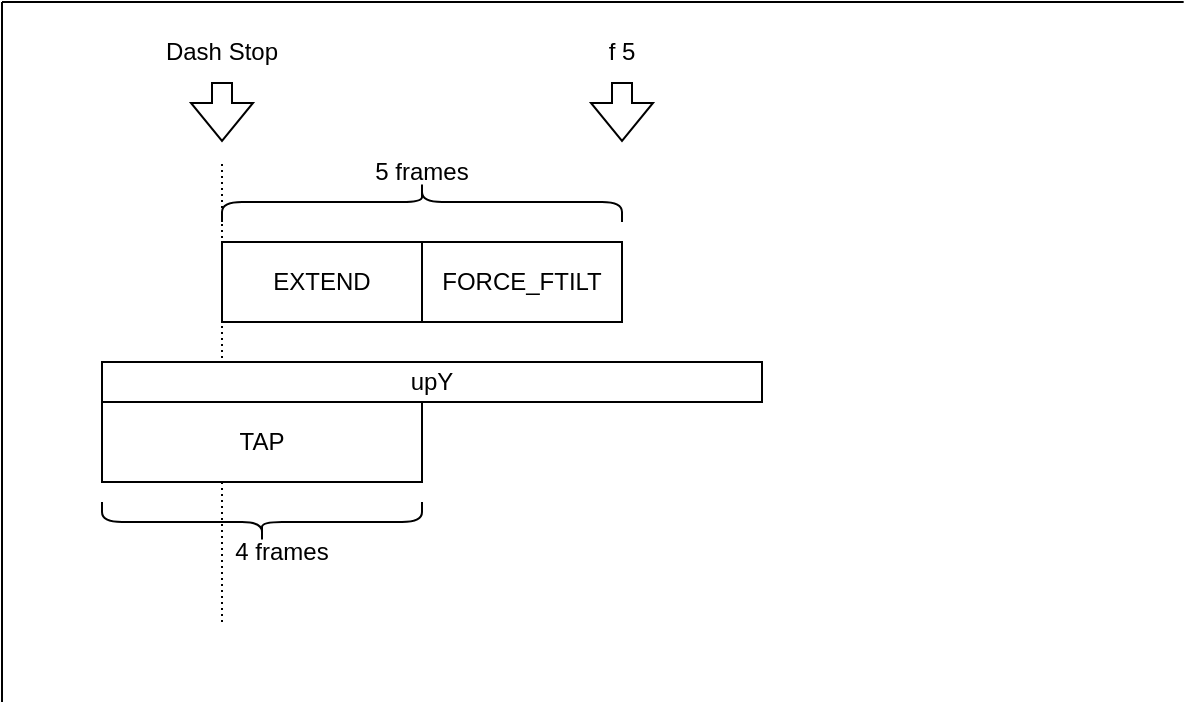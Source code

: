 <mxfile version="25.0.2">
  <diagram name="Página-1" id="PVfdIYDzPCwgvY4Q6XuG">
    <mxGraphModel dx="596" dy="350" grid="1" gridSize="10" guides="1" tooltips="1" connect="1" arrows="1" fold="1" page="1" pageScale="1" pageWidth="827" pageHeight="1169" math="0" shadow="0">
      <root>
        <mxCell id="0" />
        <mxCell id="1" parent="0" />
        <mxCell id="SlxmjYS9UCdOZyBtt-4u-3" value="" style="endArrow=none;html=1;rounded=0;strokeWidth=1;dashed=1;dashPattern=1 2;" edge="1" parent="1">
          <mxGeometry width="50" height="50" relative="1" as="geometry">
            <mxPoint x="120" y="320" as="sourcePoint" />
            <mxPoint x="120" y="90" as="targetPoint" />
          </mxGeometry>
        </mxCell>
        <mxCell id="SlxmjYS9UCdOZyBtt-4u-9" value="EXTEND" style="rounded=0;whiteSpace=wrap;html=1;" vertex="1" parent="1">
          <mxGeometry x="120" y="130" width="100" height="40" as="geometry" />
        </mxCell>
        <mxCell id="SlxmjYS9UCdOZyBtt-4u-11" value="" style="shape=curlyBracket;whiteSpace=wrap;html=1;rounded=1;labelPosition=left;verticalLabelPosition=middle;align=right;verticalAlign=middle;size=0.5;rotation=90;" vertex="1" parent="1">
          <mxGeometry x="210" y="10" width="20" height="200" as="geometry" />
        </mxCell>
        <mxCell id="SlxmjYS9UCdOZyBtt-4u-12" value="5 frames" style="text;html=1;align=center;verticalAlign=middle;whiteSpace=wrap;rounded=0;" vertex="1" parent="1">
          <mxGeometry x="190" y="80" width="60" height="30" as="geometry" />
        </mxCell>
        <mxCell id="SlxmjYS9UCdOZyBtt-4u-13" value="upY" style="rounded=0;whiteSpace=wrap;html=1;" vertex="1" parent="1">
          <mxGeometry x="60" y="190" width="330" height="20" as="geometry" />
        </mxCell>
        <mxCell id="SlxmjYS9UCdOZyBtt-4u-17" value="TAP" style="rounded=0;whiteSpace=wrap;html=1;" vertex="1" parent="1">
          <mxGeometry x="60" y="210" width="160" height="40" as="geometry" />
        </mxCell>
        <mxCell id="SlxmjYS9UCdOZyBtt-4u-18" value="" style="shape=curlyBracket;whiteSpace=wrap;html=1;rounded=1;labelPosition=left;verticalLabelPosition=middle;align=right;verticalAlign=middle;rotation=-90;size=0.5;" vertex="1" parent="1">
          <mxGeometry x="130" y="190" width="20" height="160" as="geometry" />
        </mxCell>
        <mxCell id="SlxmjYS9UCdOZyBtt-4u-19" value="4 frames" style="text;html=1;align=center;verticalAlign=middle;whiteSpace=wrap;rounded=0;" vertex="1" parent="1">
          <mxGeometry x="120" y="270" width="60" height="30" as="geometry" />
        </mxCell>
        <mxCell id="SlxmjYS9UCdOZyBtt-4u-23" value="" style="endArrow=none;html=1;rounded=0;" edge="1" parent="1">
          <mxGeometry width="50" height="50" relative="1" as="geometry">
            <mxPoint x="10" y="360" as="sourcePoint" />
            <mxPoint x="10" y="10" as="targetPoint" />
          </mxGeometry>
        </mxCell>
        <mxCell id="SlxmjYS9UCdOZyBtt-4u-24" value="" style="endArrow=none;html=1;rounded=0;" edge="1" parent="1">
          <mxGeometry width="50" height="50" relative="1" as="geometry">
            <mxPoint x="10" y="10" as="sourcePoint" />
            <mxPoint x="600.833" y="10" as="targetPoint" />
          </mxGeometry>
        </mxCell>
        <mxCell id="SlxmjYS9UCdOZyBtt-4u-26" value="" style="shape=flexArrow;endArrow=classic;html=1;rounded=0;" edge="1" parent="1">
          <mxGeometry width="50" height="50" relative="1" as="geometry">
            <mxPoint x="120" y="50" as="sourcePoint" />
            <mxPoint x="120" y="80" as="targetPoint" />
          </mxGeometry>
        </mxCell>
        <mxCell id="SlxmjYS9UCdOZyBtt-4u-29" value="" style="shape=flexArrow;endArrow=classic;html=1;rounded=0;" edge="1" parent="1">
          <mxGeometry width="50" height="50" relative="1" as="geometry">
            <mxPoint x="320" y="50" as="sourcePoint" />
            <mxPoint x="320" y="80" as="targetPoint" />
          </mxGeometry>
        </mxCell>
        <mxCell id="SlxmjYS9UCdOZyBtt-4u-30" value="Dash Stop" style="text;html=1;align=center;verticalAlign=middle;whiteSpace=wrap;rounded=0;" vertex="1" parent="1">
          <mxGeometry x="90" y="20" width="60" height="30" as="geometry" />
        </mxCell>
        <mxCell id="SlxmjYS9UCdOZyBtt-4u-31" value="f 5" style="text;html=1;align=center;verticalAlign=middle;whiteSpace=wrap;rounded=0;" vertex="1" parent="1">
          <mxGeometry x="290" y="20" width="60" height="30" as="geometry" />
        </mxCell>
        <mxCell id="SlxmjYS9UCdOZyBtt-4u-37" value="FORCE_FTILT" style="rounded=0;whiteSpace=wrap;html=1;" vertex="1" parent="1">
          <mxGeometry x="220" y="130" width="100" height="40" as="geometry" />
        </mxCell>
      </root>
    </mxGraphModel>
  </diagram>
</mxfile>

